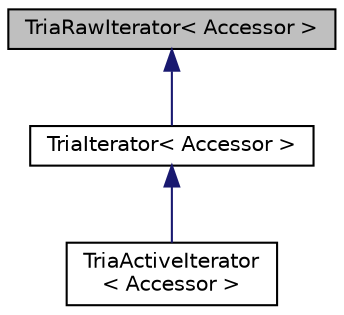 digraph "TriaRawIterator&lt; Accessor &gt;"
{
 // LATEX_PDF_SIZE
  edge [fontname="Helvetica",fontsize="10",labelfontname="Helvetica",labelfontsize="10"];
  node [fontname="Helvetica",fontsize="10",shape=record];
  Node1 [label="TriaRawIterator\< Accessor \>",height=0.2,width=0.4,color="black", fillcolor="grey75", style="filled", fontcolor="black",tooltip=" "];
  Node1 -> Node2 [dir="back",color="midnightblue",fontsize="10",style="solid",fontname="Helvetica"];
  Node2 [label="TriaIterator\< Accessor \>",height=0.2,width=0.4,color="black", fillcolor="white", style="filled",URL="$classTriaIterator.html",tooltip=" "];
  Node2 -> Node3 [dir="back",color="midnightblue",fontsize="10",style="solid",fontname="Helvetica"];
  Node3 [label="TriaActiveIterator\l\< Accessor \>",height=0.2,width=0.4,color="black", fillcolor="white", style="filled",URL="$classTriaActiveIterator.html",tooltip=" "];
}
